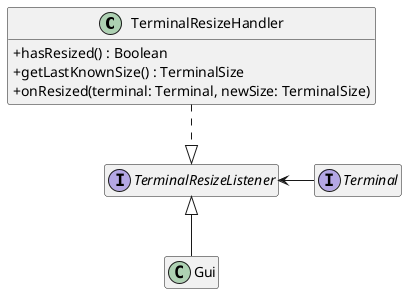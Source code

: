 @startuml

hide empty members
skinparam classAttributeIconSize 0
skinparam linetype polyline
skinparam shadowing false

Class TerminalResizeHandler {
+ hasResized() : Boolean
+ getLastKnownSize() : TerminalSize
+ onResized(terminal: Terminal, newSize: TerminalSize)
}
Interface TerminalResizeListener {}
Interface Terminal {}
Class Gui {}

Gui -up-^ TerminalResizeListener
TerminalResizeHandler .down.^ TerminalResizeListener
Terminal -left-> TerminalResizeListener

@enduml

